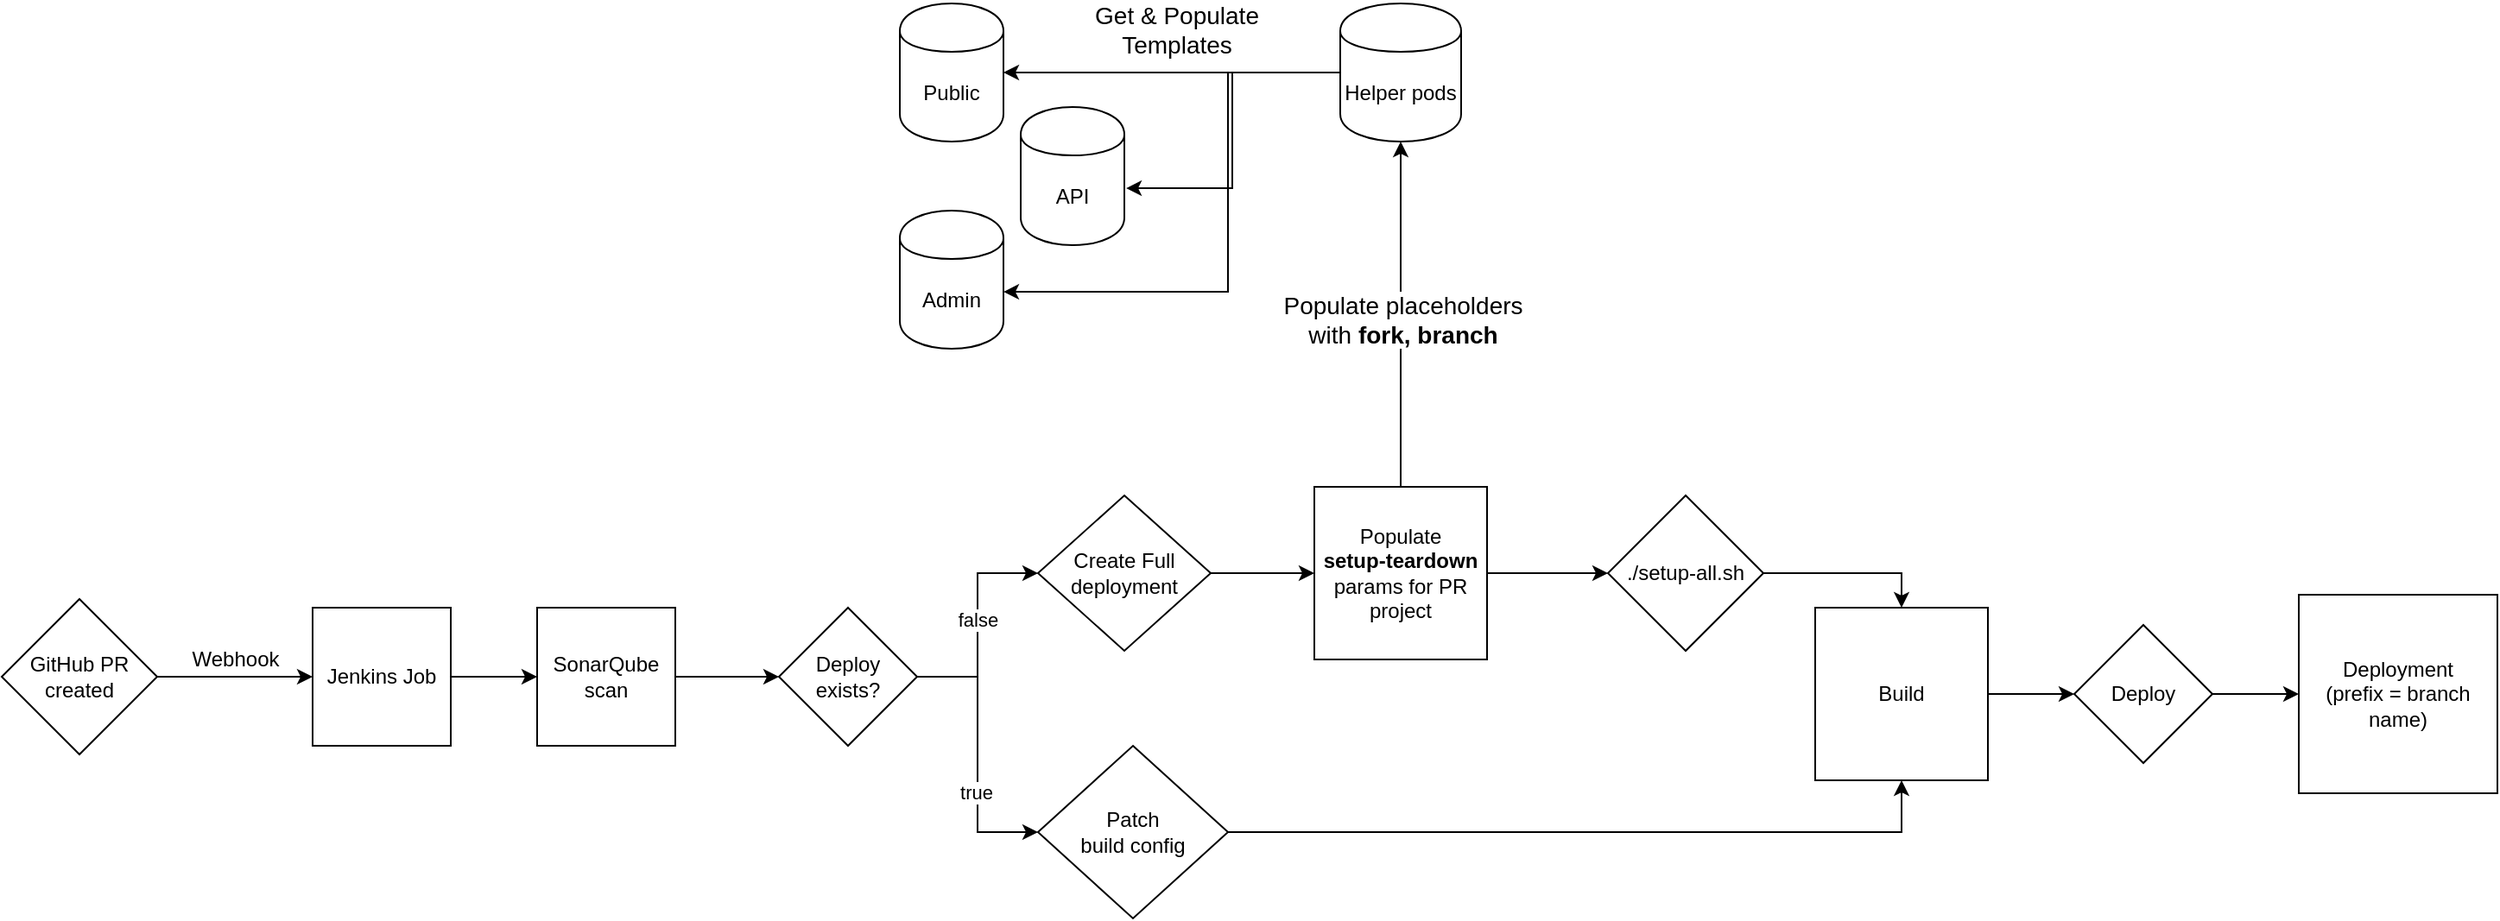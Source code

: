 <mxfile version="12.9.13" type="device"><diagram id="kuHKUhR_p-yXVMJ3l1_6" name="Page-1"><mxGraphModel dx="3156" dy="1146" grid="1" gridSize="10" guides="1" tooltips="1" connect="1" arrows="1" fold="1" page="1" pageScale="1" pageWidth="850" pageHeight="1100" math="0" shadow="0"><root><mxCell id="0"/><mxCell id="1" parent="0"/><mxCell id="jjUd2yrLRHHUgnxGHEML-1" value="GitHub PR created" style="rhombus;whiteSpace=wrap;html=1;" parent="1" vertex="1"><mxGeometry x="-130" y="365" width="90" height="90" as="geometry"/></mxCell><mxCell id="jjUd2yrLRHHUgnxGHEML-2" value="Jenkins Job" style="whiteSpace=wrap;html=1;aspect=fixed;" parent="1" vertex="1"><mxGeometry x="50" y="370" width="80" height="80" as="geometry"/></mxCell><mxCell id="jjUd2yrLRHHUgnxGHEML-3" value="Public" style="shape=cylinder;whiteSpace=wrap;html=1;boundedLbl=1;backgroundOutline=1;" parent="1" vertex="1"><mxGeometry x="390" y="20" width="60" height="80" as="geometry"/></mxCell><mxCell id="jjUd2yrLRHHUgnxGHEML-4" value="API" style="shape=cylinder;whiteSpace=wrap;html=1;boundedLbl=1;backgroundOutline=1;" parent="1" vertex="1"><mxGeometry x="460" y="80" width="60" height="80" as="geometry"/></mxCell><mxCell id="jjUd2yrLRHHUgnxGHEML-5" value="Admin" style="shape=cylinder;whiteSpace=wrap;html=1;boundedLbl=1;backgroundOutline=1;" parent="1" vertex="1"><mxGeometry x="390" y="140" width="60" height="80" as="geometry"/></mxCell><mxCell id="jjUd2yrLRHHUgnxGHEML-23" style="edgeStyle=orthogonalEdgeStyle;rounded=0;orthogonalLoop=1;jettySize=auto;html=1;entryX=1;entryY=0.5;entryDx=0;entryDy=0;" parent="1" source="jjUd2yrLRHHUgnxGHEML-6" target="jjUd2yrLRHHUgnxGHEML-3" edge="1"><mxGeometry relative="1" as="geometry"/></mxCell><mxCell id="jjUd2yrLRHHUgnxGHEML-24" style="edgeStyle=orthogonalEdgeStyle;rounded=0;orthogonalLoop=1;jettySize=auto;html=1;entryX=1.017;entryY=0.588;entryDx=0;entryDy=0;entryPerimeter=0;" parent="1" source="jjUd2yrLRHHUgnxGHEML-6" target="jjUd2yrLRHHUgnxGHEML-4" edge="1"><mxGeometry relative="1" as="geometry"/></mxCell><mxCell id="jjUd2yrLRHHUgnxGHEML-25" style="edgeStyle=orthogonalEdgeStyle;rounded=0;orthogonalLoop=1;jettySize=auto;html=1;entryX=1;entryY=0.588;entryDx=0;entryDy=0;entryPerimeter=0;" parent="1" source="jjUd2yrLRHHUgnxGHEML-6" target="jjUd2yrLRHHUgnxGHEML-5" edge="1"><mxGeometry relative="1" as="geometry"><Array as="points"><mxPoint x="580" y="60"/><mxPoint x="580" y="187"/></Array></mxGeometry></mxCell><mxCell id="jjUd2yrLRHHUgnxGHEML-6" value="Helper pods" style="shape=cylinder;whiteSpace=wrap;html=1;boundedLbl=1;backgroundOutline=1;" parent="1" vertex="1"><mxGeometry x="645" y="20" width="70" height="80" as="geometry"/></mxCell><mxCell id="jjUd2yrLRHHUgnxGHEML-7" value="" style="endArrow=classic;html=1;exitX=1;exitY=0.5;exitDx=0;exitDy=0;entryX=0;entryY=0.5;entryDx=0;entryDy=0;" parent="1" source="jjUd2yrLRHHUgnxGHEML-1" target="jjUd2yrLRHHUgnxGHEML-2" edge="1"><mxGeometry width="50" height="50" relative="1" as="geometry"><mxPoint x="240" y="770" as="sourcePoint"/><mxPoint x="290" y="720" as="targetPoint"/></mxGeometry></mxCell><mxCell id="jjUd2yrLRHHUgnxGHEML-8" value="Webhook" style="text;html=1;align=center;verticalAlign=middle;resizable=0;points=[];autosize=1;" parent="1" vertex="1"><mxGeometry x="-30" y="390" width="70" height="20" as="geometry"/></mxCell><mxCell id="jjUd2yrLRHHUgnxGHEML-9" value="&lt;div&gt;Deployment&lt;/div&gt;&lt;div&gt;(prefix = branch name)&lt;br&gt;&lt;/div&gt;" style="whiteSpace=wrap;html=1;aspect=fixed;" parent="1" vertex="1"><mxGeometry x="1200" y="362.5" width="115" height="115" as="geometry"/></mxCell><mxCell id="jjUd2yrLRHHUgnxGHEML-13" style="edgeStyle=orthogonalEdgeStyle;rounded=0;orthogonalLoop=1;jettySize=auto;html=1;" parent="1" source="jjUd2yrLRHHUgnxGHEML-10" target="jjUd2yrLRHHUgnxGHEML-12" edge="1"><mxGeometry relative="1" as="geometry"/></mxCell><mxCell id="jjUd2yrLRHHUgnxGHEML-14" value="false" style="edgeLabel;html=1;align=center;verticalAlign=middle;resizable=0;points=[];" parent="jjUd2yrLRHHUgnxGHEML-13" vertex="1" connectable="0"><mxGeometry x="0.057" relative="1" as="geometry"><mxPoint as="offset"/></mxGeometry></mxCell><mxCell id="jjUd2yrLRHHUgnxGHEML-16" style="edgeStyle=orthogonalEdgeStyle;rounded=0;orthogonalLoop=1;jettySize=auto;html=1;entryX=0;entryY=0.5;entryDx=0;entryDy=0;" parent="1" source="jjUd2yrLRHHUgnxGHEML-10" target="jjUd2yrLRHHUgnxGHEML-15" edge="1"><mxGeometry relative="1" as="geometry"/></mxCell><mxCell id="jjUd2yrLRHHUgnxGHEML-17" value="true" style="edgeLabel;html=1;align=center;verticalAlign=middle;resizable=0;points=[];" parent="jjUd2yrLRHHUgnxGHEML-16" vertex="1" connectable="0"><mxGeometry x="0.271" y="-1" relative="1" as="geometry"><mxPoint as="offset"/></mxGeometry></mxCell><mxCell id="jjUd2yrLRHHUgnxGHEML-10" value="&lt;div&gt;Deploy &lt;br&gt;&lt;/div&gt;&lt;div&gt; exists?&lt;/div&gt;" style="rhombus;whiteSpace=wrap;html=1;" parent="1" vertex="1"><mxGeometry x="320" y="370" width="80" height="80" as="geometry"/></mxCell><mxCell id="jjUd2yrLRHHUgnxGHEML-11" value="" style="endArrow=classic;html=1;exitX=1;exitY=0.5;exitDx=0;exitDy=0;entryX=0;entryY=0.5;entryDx=0;entryDy=0;" parent="1" source="jjUd2yrLRHHUgnxGHEML-2" target="jjUd2yrLRHHUgnxGHEML-33" edge="1"><mxGeometry width="50" height="50" relative="1" as="geometry"><mxPoint x="400" y="770" as="sourcePoint"/><mxPoint x="450" y="720" as="targetPoint"/></mxGeometry></mxCell><mxCell id="jjUd2yrLRHHUgnxGHEML-19" style="edgeStyle=orthogonalEdgeStyle;rounded=0;orthogonalLoop=1;jettySize=auto;html=1;entryX=0;entryY=0.5;entryDx=0;entryDy=0;" parent="1" source="jjUd2yrLRHHUgnxGHEML-12" target="jjUd2yrLRHHUgnxGHEML-18" edge="1"><mxGeometry relative="1" as="geometry"/></mxCell><mxCell id="jjUd2yrLRHHUgnxGHEML-12" value="Create Full deployment" style="rhombus;whiteSpace=wrap;html=1;" parent="1" vertex="1"><mxGeometry x="470" y="305" width="100" height="90" as="geometry"/></mxCell><mxCell id="jjUd2yrLRHHUgnxGHEML-31" style="edgeStyle=orthogonalEdgeStyle;rounded=0;orthogonalLoop=1;jettySize=auto;html=1;entryX=0.5;entryY=1;entryDx=0;entryDy=0;" parent="1" source="jjUd2yrLRHHUgnxGHEML-15" target="jjUd2yrLRHHUgnxGHEML-29" edge="1"><mxGeometry relative="1" as="geometry"/></mxCell><mxCell id="jjUd2yrLRHHUgnxGHEML-15" value="&lt;div&gt;Patch &lt;br&gt;&lt;/div&gt;&lt;div&gt;build config&lt;/div&gt;" style="rhombus;whiteSpace=wrap;html=1;" parent="1" vertex="1"><mxGeometry x="470" y="450" width="110" height="100" as="geometry"/></mxCell><mxCell id="jjUd2yrLRHHUgnxGHEML-20" style="edgeStyle=orthogonalEdgeStyle;rounded=0;orthogonalLoop=1;jettySize=auto;html=1;entryX=0.5;entryY=1;entryDx=0;entryDy=0;" parent="1" source="jjUd2yrLRHHUgnxGHEML-18" target="jjUd2yrLRHHUgnxGHEML-6" edge="1"><mxGeometry relative="1" as="geometry"><Array as="points"><mxPoint x="680" y="100"/></Array></mxGeometry></mxCell><mxCell id="jjUd2yrLRHHUgnxGHEML-21" value="&lt;font style=&quot;font-size: 14px&quot;&gt;Populate placeholders &lt;br&gt;with &lt;b&gt;fork, branch&lt;/b&gt;&lt;/font&gt;" style="edgeLabel;html=1;align=center;verticalAlign=middle;resizable=0;points=[];" parent="jjUd2yrLRHHUgnxGHEML-20" vertex="1" connectable="0"><mxGeometry x="-0.032" y="-1" relative="1" as="geometry"><mxPoint as="offset"/></mxGeometry></mxCell><mxCell id="jjUd2yrLRHHUgnxGHEML-28" style="edgeStyle=orthogonalEdgeStyle;rounded=0;orthogonalLoop=1;jettySize=auto;html=1;entryX=0;entryY=0.5;entryDx=0;entryDy=0;" parent="1" source="jjUd2yrLRHHUgnxGHEML-18" target="jjUd2yrLRHHUgnxGHEML-27" edge="1"><mxGeometry relative="1" as="geometry"/></mxCell><mxCell id="jjUd2yrLRHHUgnxGHEML-18" value="&lt;div&gt;Populate&lt;/div&gt;&lt;div&gt; &lt;b&gt;setup-teardown &lt;/b&gt;params for PR project&lt;/div&gt;" style="whiteSpace=wrap;html=1;aspect=fixed;" parent="1" vertex="1"><mxGeometry x="630" y="300" width="100" height="100" as="geometry"/></mxCell><mxCell id="jjUd2yrLRHHUgnxGHEML-26" value="&lt;font style=&quot;font-size: 14px&quot;&gt;Get &amp;amp; Populate&lt;br&gt; Templates&lt;/font&gt;" style="text;html=1;align=center;verticalAlign=middle;resizable=0;points=[];autosize=1;" parent="1" vertex="1"><mxGeometry x="495" y="20" width="110" height="30" as="geometry"/></mxCell><mxCell id="jjUd2yrLRHHUgnxGHEML-30" style="edgeStyle=orthogonalEdgeStyle;rounded=0;orthogonalLoop=1;jettySize=auto;html=1;entryX=0.5;entryY=0;entryDx=0;entryDy=0;" parent="1" source="jjUd2yrLRHHUgnxGHEML-27" target="jjUd2yrLRHHUgnxGHEML-29" edge="1"><mxGeometry relative="1" as="geometry"/></mxCell><mxCell id="jjUd2yrLRHHUgnxGHEML-27" value="./setup-all.sh" style="rhombus;whiteSpace=wrap;html=1;" parent="1" vertex="1"><mxGeometry x="800" y="305" width="90" height="90" as="geometry"/></mxCell><mxCell id="jjUd2yrLRHHUgnxGHEML-35" style="edgeStyle=orthogonalEdgeStyle;rounded=0;orthogonalLoop=1;jettySize=auto;html=1;entryX=0;entryY=0.5;entryDx=0;entryDy=0;" parent="1" source="jjUd2yrLRHHUgnxGHEML-29" target="jjUd2yrLRHHUgnxGHEML-32" edge="1"><mxGeometry relative="1" as="geometry"/></mxCell><mxCell id="jjUd2yrLRHHUgnxGHEML-29" value="Build" style="whiteSpace=wrap;html=1;aspect=fixed;" parent="1" vertex="1"><mxGeometry x="920" y="370" width="100" height="100" as="geometry"/></mxCell><mxCell id="jjUd2yrLRHHUgnxGHEML-36" style="edgeStyle=orthogonalEdgeStyle;rounded=0;orthogonalLoop=1;jettySize=auto;html=1;entryX=0;entryY=0.5;entryDx=0;entryDy=0;" parent="1" source="jjUd2yrLRHHUgnxGHEML-32" target="jjUd2yrLRHHUgnxGHEML-9" edge="1"><mxGeometry relative="1" as="geometry"/></mxCell><mxCell id="jjUd2yrLRHHUgnxGHEML-32" value="Deploy" style="rhombus;whiteSpace=wrap;html=1;" parent="1" vertex="1"><mxGeometry x="1070" y="380" width="80" height="80" as="geometry"/></mxCell><mxCell id="jjUd2yrLRHHUgnxGHEML-34" style="edgeStyle=orthogonalEdgeStyle;rounded=0;orthogonalLoop=1;jettySize=auto;html=1;entryX=0;entryY=0.5;entryDx=0;entryDy=0;" parent="1" source="jjUd2yrLRHHUgnxGHEML-33" target="jjUd2yrLRHHUgnxGHEML-10" edge="1"><mxGeometry relative="1" as="geometry"/></mxCell><mxCell id="jjUd2yrLRHHUgnxGHEML-33" value="&lt;div&gt;SonarQube&lt;/div&gt;&lt;div&gt;scan&lt;br&gt;&lt;/div&gt;" style="whiteSpace=wrap;html=1;aspect=fixed;" parent="1" vertex="1"><mxGeometry x="180" y="370" width="80" height="80" as="geometry"/></mxCell></root></mxGraphModel></diagram></mxfile>